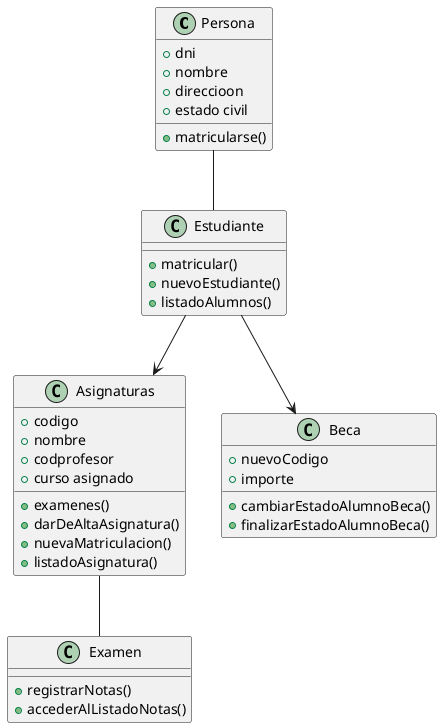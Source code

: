 @startuml
'https://plantuml.com/class-diagram

class Persona{
+dni
+nombre
+direccioon
+estado civil
+matricularse()
}
class Estudiante{
+matricular()
+nuevoEstudiante()
+listadoAlumnos()
}
class Asignaturas{
+codigo
+nombre
+codprofesor
+curso asignado
+examenes()
+darDeAltaAsignatura()
+nuevaMatriculacion()
+listadoAsignatura()
}
class Beca{
+nuevoCodigo
+importe
+cambiarEstadoAlumnoBeca()
+finalizarEstadoAlumnoBeca()
}

class Examen {
+registrarNotas()
+accederAlListadoNotas()
}

Persona -- Estudiante
Estudiante --> Beca
Estudiante --> Asignaturas
Asignaturas -- Examen

@enduml